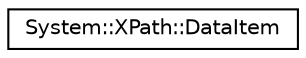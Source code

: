 digraph G
{
  edge [fontname="Helvetica",fontsize="10",labelfontname="Helvetica",labelfontsize="10"];
  node [fontname="Helvetica",fontsize="10",shape=record];
  rankdir="LR";
  Node1 [label="System::XPath::DataItem",height=0.2,width=0.4,color="black", fillcolor="white", style="filled",URL="$class_system_1_1_x_path_1_1_data_item.html"];
}
